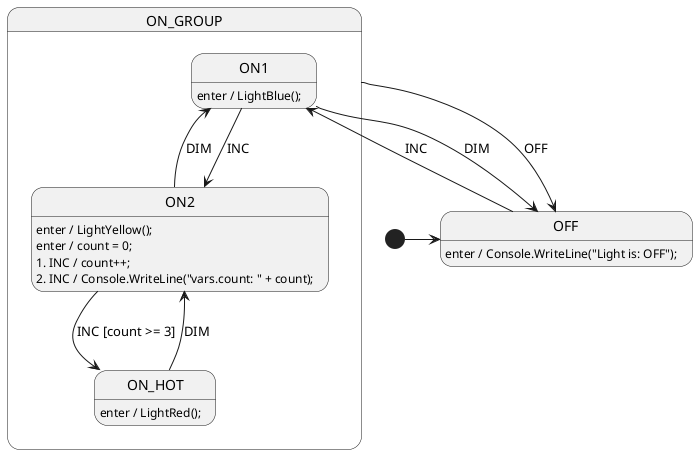 @startuml LightSm

' //////////////////////// STATE ORGANIZATION ///////////////////////
' Note: StateSmith treats state names and events as case insensitive.
' More info: https://github.com/StateSmith/StateSmith/wiki/PlantUML

state OFF
state ON_GROUP {
    state ON1
    state ON2
    state ON_HOT
}

[*] -> OFF

' ///////////////////////// STATE HANDLERS /////////////////////////
' Syntax: https://github.com/StateSmith/StateSmith/wiki/Behaviors

OFF: enter / Console.WriteLine("Light is: OFF");
OFF --> ON1: INC

ON_GROUP --> OFF : OFF

ON1: enter / LightBlue();
ON1 --> ON2: INC
ON1 --> OFF: DIM

ON2: enter / LightYellow();
ON2: enter / count = 0;
ON2: 1. INC / count++;
ON2: 2. INC / Console.WriteLine("vars.count: " + count);
ON2 --> ON_HOT: INC [count >= 3]
ON2 --> ON1: DIM

ON_HOT: enter / LightRed();
ON_HOT --> ON2: DIM


' //////////////////////// StateSmith config ////////////////////////
' The below special comment block sets the StateSmith configuration.
' More info: https://github.com/StateSmith/StateSmith/issues/335

/'! $CONFIG : toml
SmRunnerSettings.transpilerId = "CSharp"

[RenderConfig.CSharp]
NameSpace = "LightController"
Usings = """
    using System;
    """
BaseList = "LightSmBase"
# UseNullable = false
UsePartialClass = false

'/
@enduml
